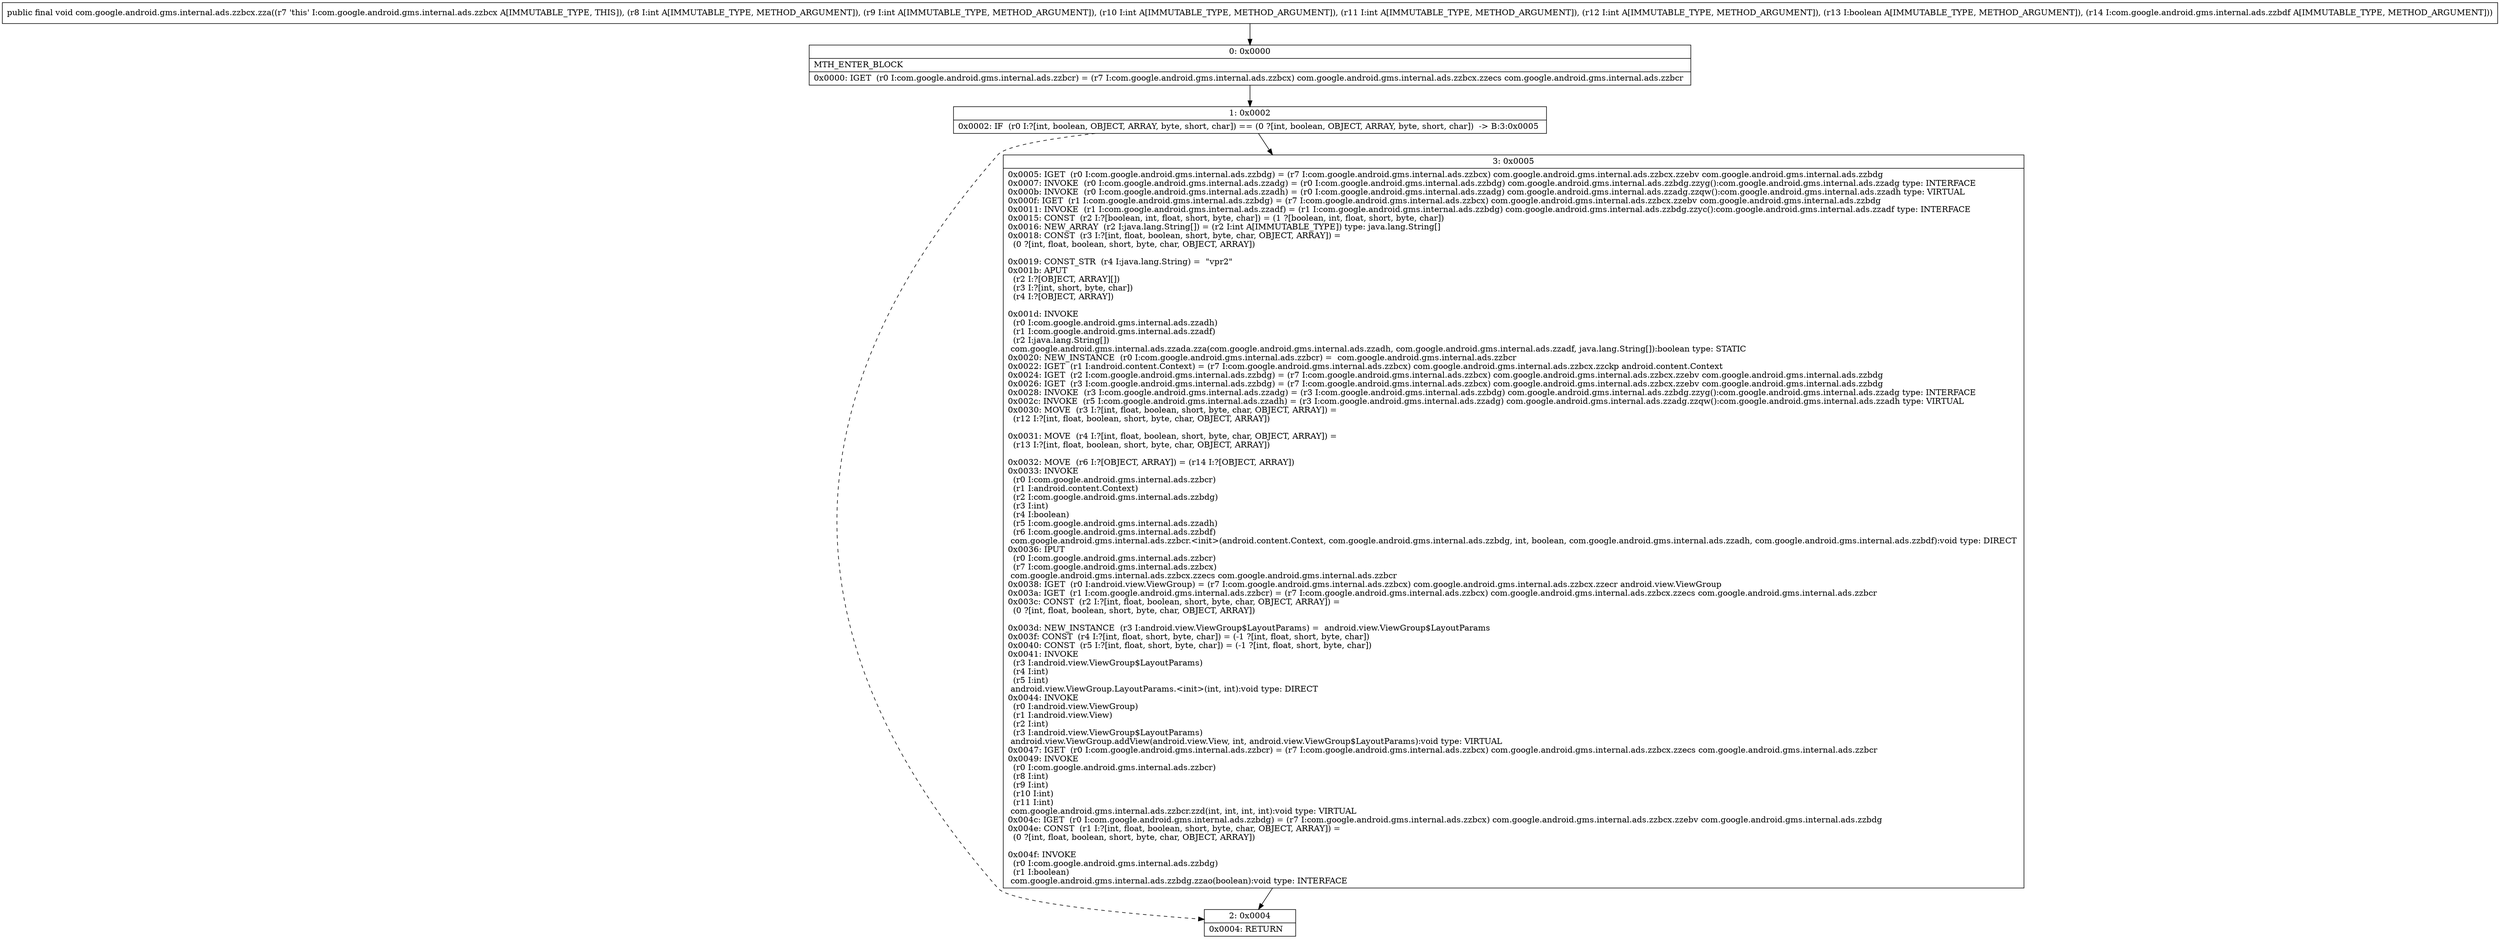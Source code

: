 digraph "CFG forcom.google.android.gms.internal.ads.zzbcx.zza(IIIIIZLcom\/google\/android\/gms\/internal\/ads\/zzbdf;)V" {
Node_0 [shape=record,label="{0\:\ 0x0000|MTH_ENTER_BLOCK\l|0x0000: IGET  (r0 I:com.google.android.gms.internal.ads.zzbcr) = (r7 I:com.google.android.gms.internal.ads.zzbcx) com.google.android.gms.internal.ads.zzbcx.zzecs com.google.android.gms.internal.ads.zzbcr \l}"];
Node_1 [shape=record,label="{1\:\ 0x0002|0x0002: IF  (r0 I:?[int, boolean, OBJECT, ARRAY, byte, short, char]) == (0 ?[int, boolean, OBJECT, ARRAY, byte, short, char])  \-\> B:3:0x0005 \l}"];
Node_2 [shape=record,label="{2\:\ 0x0004|0x0004: RETURN   \l}"];
Node_3 [shape=record,label="{3\:\ 0x0005|0x0005: IGET  (r0 I:com.google.android.gms.internal.ads.zzbdg) = (r7 I:com.google.android.gms.internal.ads.zzbcx) com.google.android.gms.internal.ads.zzbcx.zzebv com.google.android.gms.internal.ads.zzbdg \l0x0007: INVOKE  (r0 I:com.google.android.gms.internal.ads.zzadg) = (r0 I:com.google.android.gms.internal.ads.zzbdg) com.google.android.gms.internal.ads.zzbdg.zzyg():com.google.android.gms.internal.ads.zzadg type: INTERFACE \l0x000b: INVOKE  (r0 I:com.google.android.gms.internal.ads.zzadh) = (r0 I:com.google.android.gms.internal.ads.zzadg) com.google.android.gms.internal.ads.zzadg.zzqw():com.google.android.gms.internal.ads.zzadh type: VIRTUAL \l0x000f: IGET  (r1 I:com.google.android.gms.internal.ads.zzbdg) = (r7 I:com.google.android.gms.internal.ads.zzbcx) com.google.android.gms.internal.ads.zzbcx.zzebv com.google.android.gms.internal.ads.zzbdg \l0x0011: INVOKE  (r1 I:com.google.android.gms.internal.ads.zzadf) = (r1 I:com.google.android.gms.internal.ads.zzbdg) com.google.android.gms.internal.ads.zzbdg.zzyc():com.google.android.gms.internal.ads.zzadf type: INTERFACE \l0x0015: CONST  (r2 I:?[boolean, int, float, short, byte, char]) = (1 ?[boolean, int, float, short, byte, char]) \l0x0016: NEW_ARRAY  (r2 I:java.lang.String[]) = (r2 I:int A[IMMUTABLE_TYPE]) type: java.lang.String[] \l0x0018: CONST  (r3 I:?[int, float, boolean, short, byte, char, OBJECT, ARRAY]) = \l  (0 ?[int, float, boolean, short, byte, char, OBJECT, ARRAY])\l \l0x0019: CONST_STR  (r4 I:java.lang.String) =  \"vpr2\" \l0x001b: APUT  \l  (r2 I:?[OBJECT, ARRAY][])\l  (r3 I:?[int, short, byte, char])\l  (r4 I:?[OBJECT, ARRAY])\l \l0x001d: INVOKE  \l  (r0 I:com.google.android.gms.internal.ads.zzadh)\l  (r1 I:com.google.android.gms.internal.ads.zzadf)\l  (r2 I:java.lang.String[])\l com.google.android.gms.internal.ads.zzada.zza(com.google.android.gms.internal.ads.zzadh, com.google.android.gms.internal.ads.zzadf, java.lang.String[]):boolean type: STATIC \l0x0020: NEW_INSTANCE  (r0 I:com.google.android.gms.internal.ads.zzbcr) =  com.google.android.gms.internal.ads.zzbcr \l0x0022: IGET  (r1 I:android.content.Context) = (r7 I:com.google.android.gms.internal.ads.zzbcx) com.google.android.gms.internal.ads.zzbcx.zzckp android.content.Context \l0x0024: IGET  (r2 I:com.google.android.gms.internal.ads.zzbdg) = (r7 I:com.google.android.gms.internal.ads.zzbcx) com.google.android.gms.internal.ads.zzbcx.zzebv com.google.android.gms.internal.ads.zzbdg \l0x0026: IGET  (r3 I:com.google.android.gms.internal.ads.zzbdg) = (r7 I:com.google.android.gms.internal.ads.zzbcx) com.google.android.gms.internal.ads.zzbcx.zzebv com.google.android.gms.internal.ads.zzbdg \l0x0028: INVOKE  (r3 I:com.google.android.gms.internal.ads.zzadg) = (r3 I:com.google.android.gms.internal.ads.zzbdg) com.google.android.gms.internal.ads.zzbdg.zzyg():com.google.android.gms.internal.ads.zzadg type: INTERFACE \l0x002c: INVOKE  (r5 I:com.google.android.gms.internal.ads.zzadh) = (r3 I:com.google.android.gms.internal.ads.zzadg) com.google.android.gms.internal.ads.zzadg.zzqw():com.google.android.gms.internal.ads.zzadh type: VIRTUAL \l0x0030: MOVE  (r3 I:?[int, float, boolean, short, byte, char, OBJECT, ARRAY]) = \l  (r12 I:?[int, float, boolean, short, byte, char, OBJECT, ARRAY])\l \l0x0031: MOVE  (r4 I:?[int, float, boolean, short, byte, char, OBJECT, ARRAY]) = \l  (r13 I:?[int, float, boolean, short, byte, char, OBJECT, ARRAY])\l \l0x0032: MOVE  (r6 I:?[OBJECT, ARRAY]) = (r14 I:?[OBJECT, ARRAY]) \l0x0033: INVOKE  \l  (r0 I:com.google.android.gms.internal.ads.zzbcr)\l  (r1 I:android.content.Context)\l  (r2 I:com.google.android.gms.internal.ads.zzbdg)\l  (r3 I:int)\l  (r4 I:boolean)\l  (r5 I:com.google.android.gms.internal.ads.zzadh)\l  (r6 I:com.google.android.gms.internal.ads.zzbdf)\l com.google.android.gms.internal.ads.zzbcr.\<init\>(android.content.Context, com.google.android.gms.internal.ads.zzbdg, int, boolean, com.google.android.gms.internal.ads.zzadh, com.google.android.gms.internal.ads.zzbdf):void type: DIRECT \l0x0036: IPUT  \l  (r0 I:com.google.android.gms.internal.ads.zzbcr)\l  (r7 I:com.google.android.gms.internal.ads.zzbcx)\l com.google.android.gms.internal.ads.zzbcx.zzecs com.google.android.gms.internal.ads.zzbcr \l0x0038: IGET  (r0 I:android.view.ViewGroup) = (r7 I:com.google.android.gms.internal.ads.zzbcx) com.google.android.gms.internal.ads.zzbcx.zzecr android.view.ViewGroup \l0x003a: IGET  (r1 I:com.google.android.gms.internal.ads.zzbcr) = (r7 I:com.google.android.gms.internal.ads.zzbcx) com.google.android.gms.internal.ads.zzbcx.zzecs com.google.android.gms.internal.ads.zzbcr \l0x003c: CONST  (r2 I:?[int, float, boolean, short, byte, char, OBJECT, ARRAY]) = \l  (0 ?[int, float, boolean, short, byte, char, OBJECT, ARRAY])\l \l0x003d: NEW_INSTANCE  (r3 I:android.view.ViewGroup$LayoutParams) =  android.view.ViewGroup$LayoutParams \l0x003f: CONST  (r4 I:?[int, float, short, byte, char]) = (\-1 ?[int, float, short, byte, char]) \l0x0040: CONST  (r5 I:?[int, float, short, byte, char]) = (\-1 ?[int, float, short, byte, char]) \l0x0041: INVOKE  \l  (r3 I:android.view.ViewGroup$LayoutParams)\l  (r4 I:int)\l  (r5 I:int)\l android.view.ViewGroup.LayoutParams.\<init\>(int, int):void type: DIRECT \l0x0044: INVOKE  \l  (r0 I:android.view.ViewGroup)\l  (r1 I:android.view.View)\l  (r2 I:int)\l  (r3 I:android.view.ViewGroup$LayoutParams)\l android.view.ViewGroup.addView(android.view.View, int, android.view.ViewGroup$LayoutParams):void type: VIRTUAL \l0x0047: IGET  (r0 I:com.google.android.gms.internal.ads.zzbcr) = (r7 I:com.google.android.gms.internal.ads.zzbcx) com.google.android.gms.internal.ads.zzbcx.zzecs com.google.android.gms.internal.ads.zzbcr \l0x0049: INVOKE  \l  (r0 I:com.google.android.gms.internal.ads.zzbcr)\l  (r8 I:int)\l  (r9 I:int)\l  (r10 I:int)\l  (r11 I:int)\l com.google.android.gms.internal.ads.zzbcr.zzd(int, int, int, int):void type: VIRTUAL \l0x004c: IGET  (r0 I:com.google.android.gms.internal.ads.zzbdg) = (r7 I:com.google.android.gms.internal.ads.zzbcx) com.google.android.gms.internal.ads.zzbcx.zzebv com.google.android.gms.internal.ads.zzbdg \l0x004e: CONST  (r1 I:?[int, float, boolean, short, byte, char, OBJECT, ARRAY]) = \l  (0 ?[int, float, boolean, short, byte, char, OBJECT, ARRAY])\l \l0x004f: INVOKE  \l  (r0 I:com.google.android.gms.internal.ads.zzbdg)\l  (r1 I:boolean)\l com.google.android.gms.internal.ads.zzbdg.zzao(boolean):void type: INTERFACE \l}"];
MethodNode[shape=record,label="{public final void com.google.android.gms.internal.ads.zzbcx.zza((r7 'this' I:com.google.android.gms.internal.ads.zzbcx A[IMMUTABLE_TYPE, THIS]), (r8 I:int A[IMMUTABLE_TYPE, METHOD_ARGUMENT]), (r9 I:int A[IMMUTABLE_TYPE, METHOD_ARGUMENT]), (r10 I:int A[IMMUTABLE_TYPE, METHOD_ARGUMENT]), (r11 I:int A[IMMUTABLE_TYPE, METHOD_ARGUMENT]), (r12 I:int A[IMMUTABLE_TYPE, METHOD_ARGUMENT]), (r13 I:boolean A[IMMUTABLE_TYPE, METHOD_ARGUMENT]), (r14 I:com.google.android.gms.internal.ads.zzbdf A[IMMUTABLE_TYPE, METHOD_ARGUMENT])) }"];
MethodNode -> Node_0;
Node_0 -> Node_1;
Node_1 -> Node_2[style=dashed];
Node_1 -> Node_3;
Node_3 -> Node_2;
}

